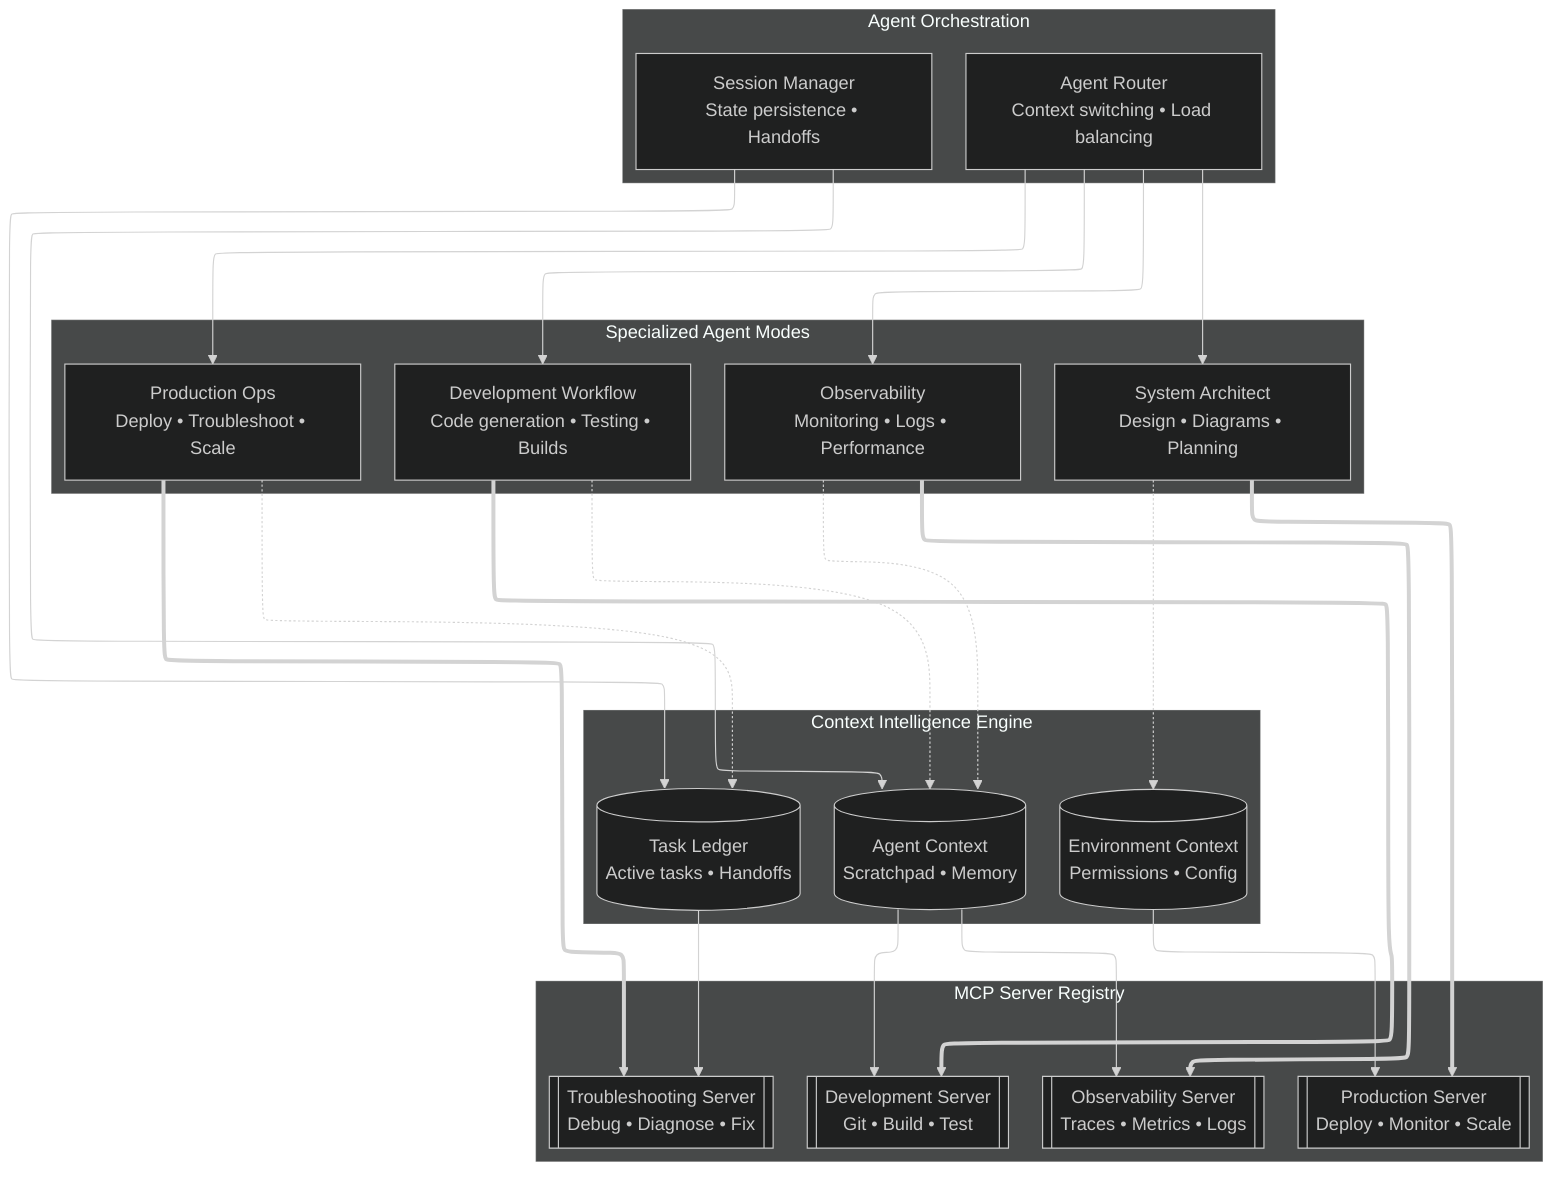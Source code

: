 %%{init: { 'theme': 'dark', 'flowchart': { 'defaultRenderer': 'elk', 'elk': { 'algorithm': 'layered', 'direction': 'RIGHT', 'spacing.nodeNode': '60' }}}}%%
flowchart TD

    subgraph Orchestration["Agent Orchestration"]
        AgentRouter["Agent Router<br/>Context switching • Load balancing"]
        SessionMgr["Session Manager<br/>State persistence • Handoffs"]
    end

    subgraph Agents["Specialized Agent Modes"]
        DevWorkflow["Development Workflow<br/>Code generation • Testing • Builds"]
        Observability["Observability<br/>Monitoring • Logs • Performance"]
        ProdOps["Production Ops<br/>Deploy • Troubleshoot • Scale"]
        SysArchitect["System Architect<br/>Design • Diagrams • Planning"]
    end

    subgraph Context["Context Intelligence Engine"]
        AgentContext[("Agent Context<br/>Scratchpad • Memory")]
        EnvContext[("Environment Context<br/>Permissions • Config")]
        TaskLedger[("Task Ledger<br/>Active tasks • Handoffs")]
    end

    subgraph MCPServers["MCP Server Registry"]
        DevMCP[["Development Server<br/>Git • Build • Test"]]
        ProdMCP[["Production Server<br/>Deploy • Monitor • Scale"]]
        ObserveMCP[["Observability Server<br/>Traces • Metrics • Logs"]]
        TroubleMCP[["Troubleshooting Server<br/>Debug • Diagnose • Fix"]]
    end

    AgentRouter --> DevWorkflow
    AgentRouter --> Observability
    AgentRouter --> ProdOps
    AgentRouter --> SysArchitect
    
    SessionMgr --> AgentContext
    SessionMgr --> TaskLedger

    DevWorkflow -.-> AgentContext
    Observability -.-> AgentContext
    ProdOps -.-> TaskLedger
    SysArchitect -.-> EnvContext

    AgentContext --> DevMCP
    AgentContext --> ObserveMCP
    EnvContext --> ProdMCP
    TaskLedger --> TroubleMCP

    DevWorkflow ==> DevMCP
    Observability ==> ObserveMCP
    ProdOps ==> TroubleMCP
    SysArchitect ==> ProdMCP